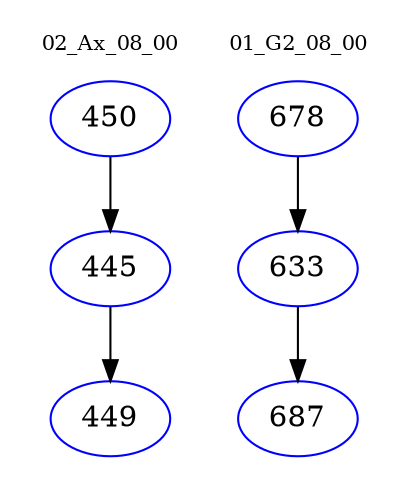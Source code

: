 digraph{
subgraph cluster_0 {
color = white
label = "02_Ax_08_00";
fontsize=10;
T0_450 [label="450", color="blue"]
T0_450 -> T0_445 [color="black"]
T0_445 [label="445", color="blue"]
T0_445 -> T0_449 [color="black"]
T0_449 [label="449", color="blue"]
}
subgraph cluster_1 {
color = white
label = "01_G2_08_00";
fontsize=10;
T1_678 [label="678", color="blue"]
T1_678 -> T1_633 [color="black"]
T1_633 [label="633", color="blue"]
T1_633 -> T1_687 [color="black"]
T1_687 [label="687", color="blue"]
}
}

